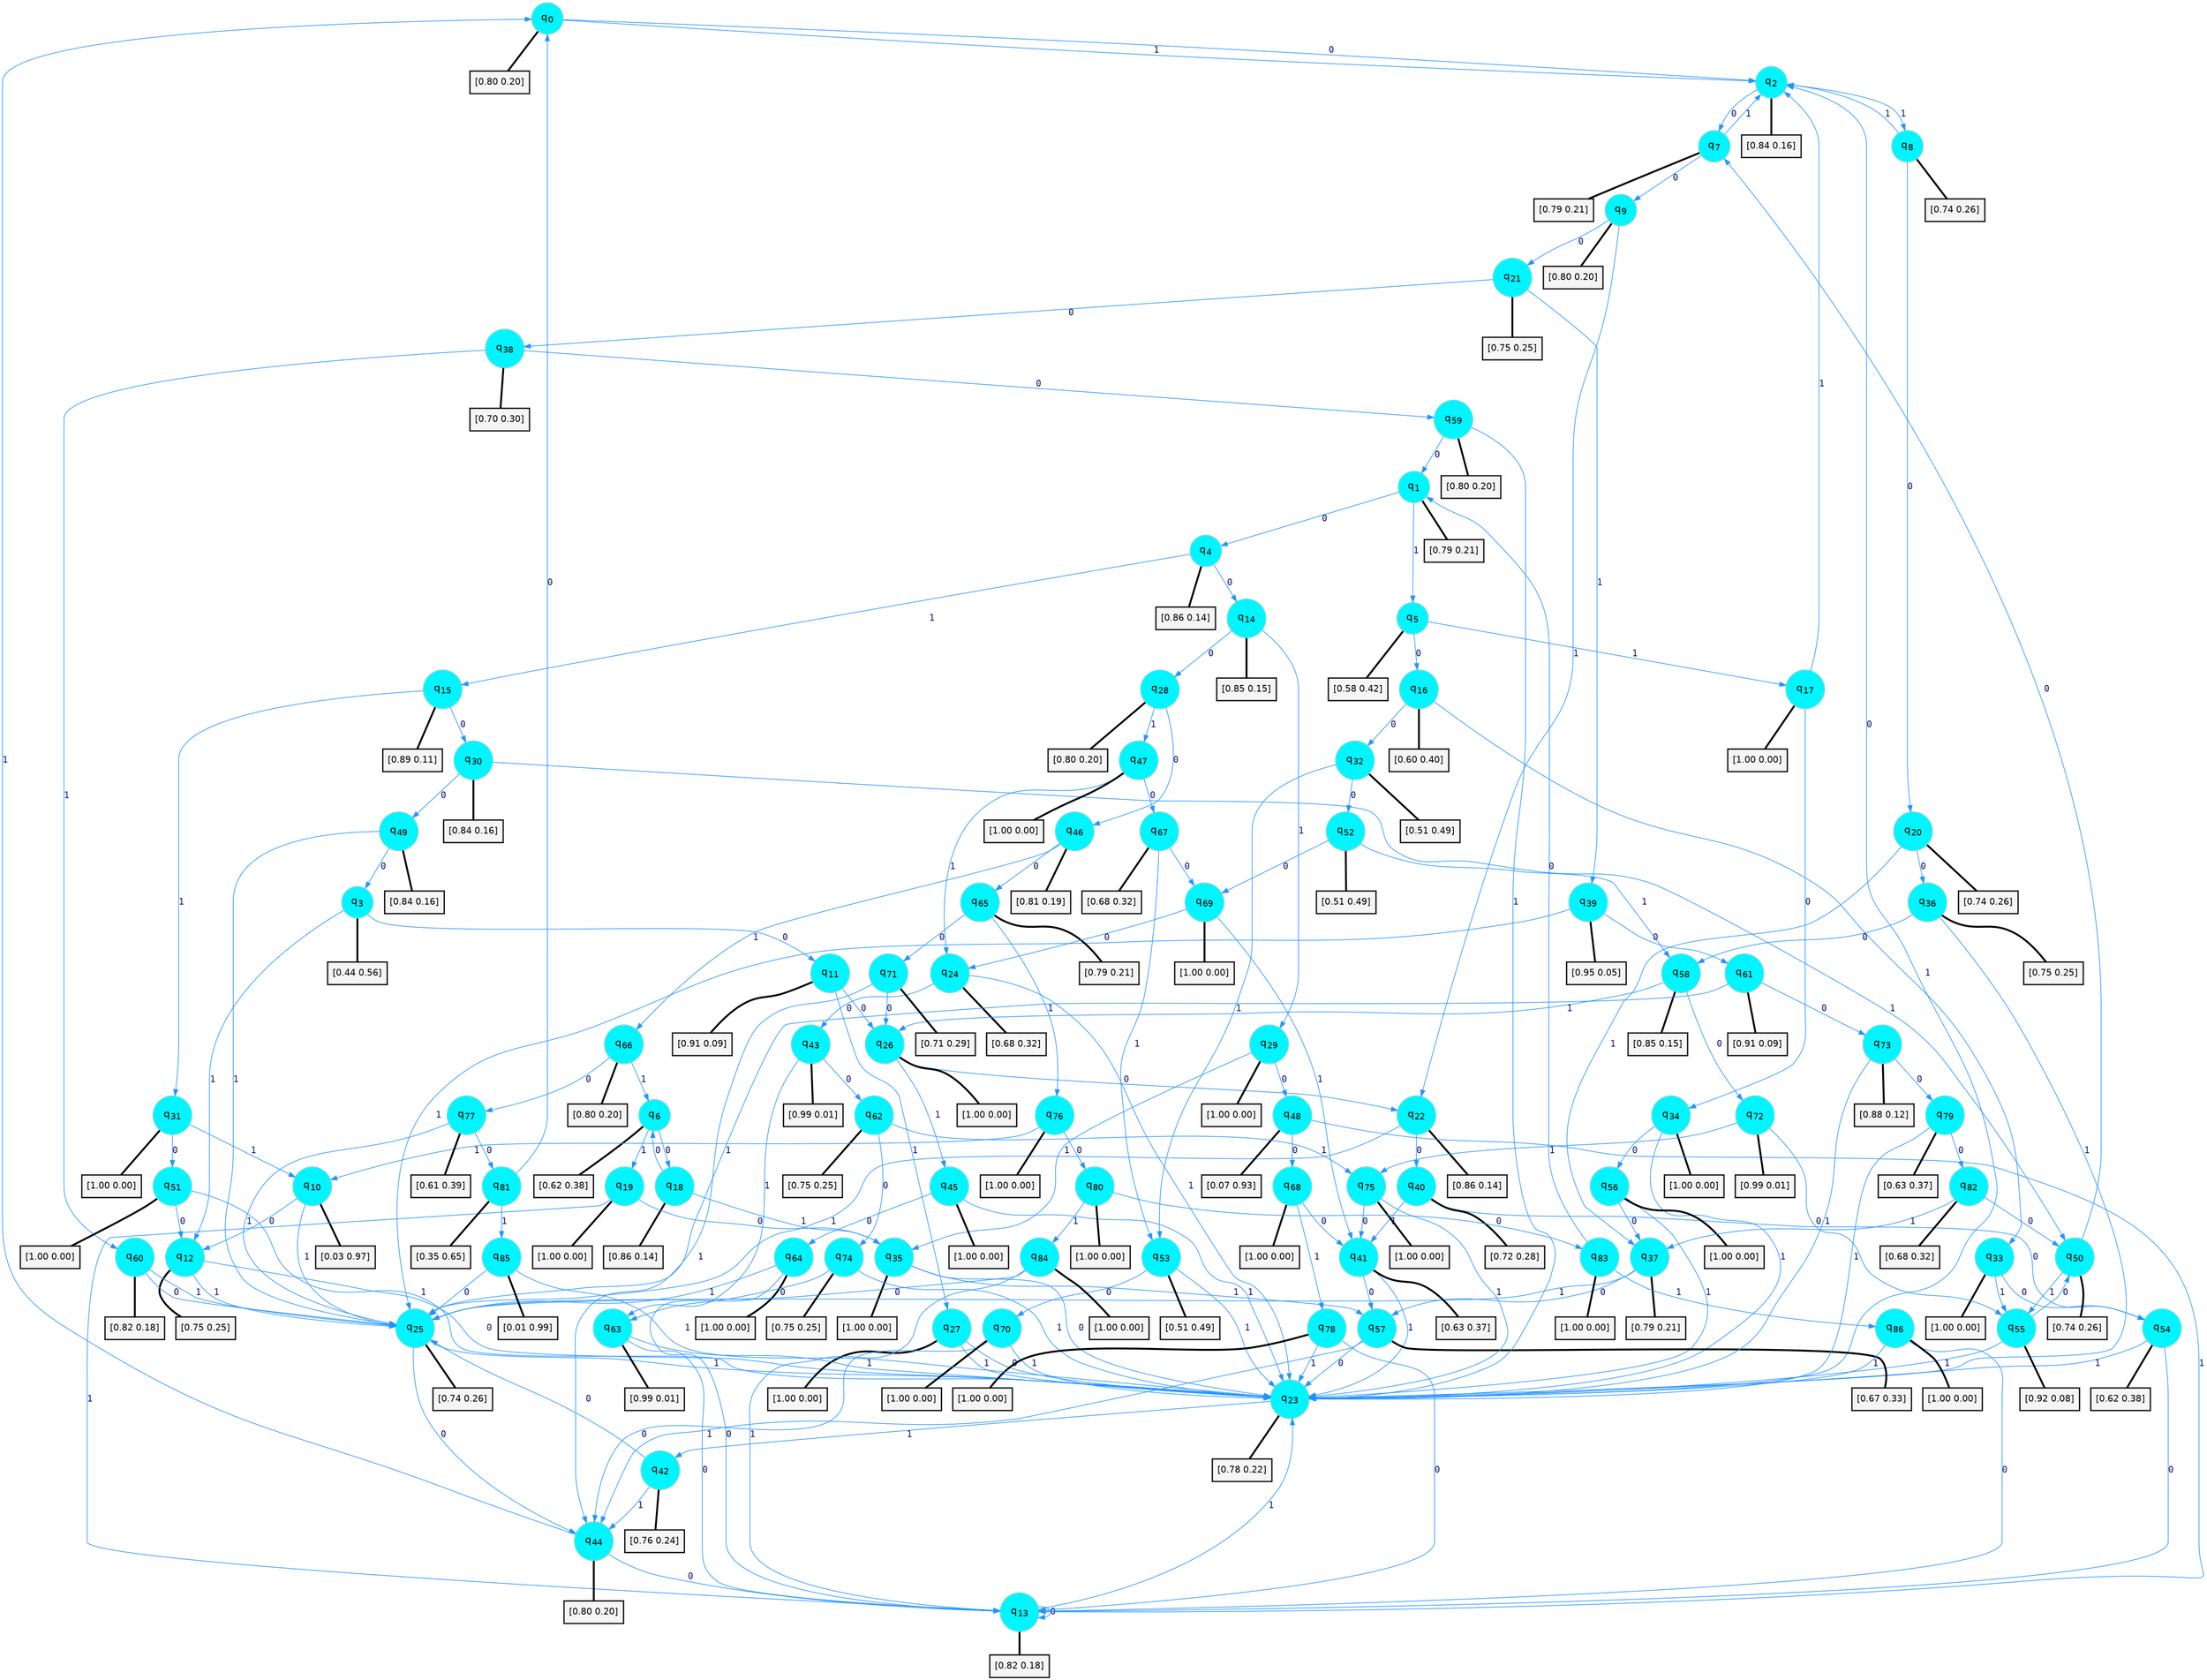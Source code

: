 digraph G {
graph [
bgcolor=transparent, dpi=300, rankdir=TD, size="40,25"];
node [
color=gray, fillcolor=turquoise1, fontcolor=black, fontname=Helvetica, fontsize=16, fontweight=bold, shape=circle, style=filled];
edge [
arrowsize=1, color=dodgerblue1, fontcolor=midnightblue, fontname=courier, fontweight=bold, penwidth=1, style=solid, weight=20];
0[label=<q<SUB>0</SUB>>];
1[label=<q<SUB>1</SUB>>];
2[label=<q<SUB>2</SUB>>];
3[label=<q<SUB>3</SUB>>];
4[label=<q<SUB>4</SUB>>];
5[label=<q<SUB>5</SUB>>];
6[label=<q<SUB>6</SUB>>];
7[label=<q<SUB>7</SUB>>];
8[label=<q<SUB>8</SUB>>];
9[label=<q<SUB>9</SUB>>];
10[label=<q<SUB>10</SUB>>];
11[label=<q<SUB>11</SUB>>];
12[label=<q<SUB>12</SUB>>];
13[label=<q<SUB>13</SUB>>];
14[label=<q<SUB>14</SUB>>];
15[label=<q<SUB>15</SUB>>];
16[label=<q<SUB>16</SUB>>];
17[label=<q<SUB>17</SUB>>];
18[label=<q<SUB>18</SUB>>];
19[label=<q<SUB>19</SUB>>];
20[label=<q<SUB>20</SUB>>];
21[label=<q<SUB>21</SUB>>];
22[label=<q<SUB>22</SUB>>];
23[label=<q<SUB>23</SUB>>];
24[label=<q<SUB>24</SUB>>];
25[label=<q<SUB>25</SUB>>];
26[label=<q<SUB>26</SUB>>];
27[label=<q<SUB>27</SUB>>];
28[label=<q<SUB>28</SUB>>];
29[label=<q<SUB>29</SUB>>];
30[label=<q<SUB>30</SUB>>];
31[label=<q<SUB>31</SUB>>];
32[label=<q<SUB>32</SUB>>];
33[label=<q<SUB>33</SUB>>];
34[label=<q<SUB>34</SUB>>];
35[label=<q<SUB>35</SUB>>];
36[label=<q<SUB>36</SUB>>];
37[label=<q<SUB>37</SUB>>];
38[label=<q<SUB>38</SUB>>];
39[label=<q<SUB>39</SUB>>];
40[label=<q<SUB>40</SUB>>];
41[label=<q<SUB>41</SUB>>];
42[label=<q<SUB>42</SUB>>];
43[label=<q<SUB>43</SUB>>];
44[label=<q<SUB>44</SUB>>];
45[label=<q<SUB>45</SUB>>];
46[label=<q<SUB>46</SUB>>];
47[label=<q<SUB>47</SUB>>];
48[label=<q<SUB>48</SUB>>];
49[label=<q<SUB>49</SUB>>];
50[label=<q<SUB>50</SUB>>];
51[label=<q<SUB>51</SUB>>];
52[label=<q<SUB>52</SUB>>];
53[label=<q<SUB>53</SUB>>];
54[label=<q<SUB>54</SUB>>];
55[label=<q<SUB>55</SUB>>];
56[label=<q<SUB>56</SUB>>];
57[label=<q<SUB>57</SUB>>];
58[label=<q<SUB>58</SUB>>];
59[label=<q<SUB>59</SUB>>];
60[label=<q<SUB>60</SUB>>];
61[label=<q<SUB>61</SUB>>];
62[label=<q<SUB>62</SUB>>];
63[label=<q<SUB>63</SUB>>];
64[label=<q<SUB>64</SUB>>];
65[label=<q<SUB>65</SUB>>];
66[label=<q<SUB>66</SUB>>];
67[label=<q<SUB>67</SUB>>];
68[label=<q<SUB>68</SUB>>];
69[label=<q<SUB>69</SUB>>];
70[label=<q<SUB>70</SUB>>];
71[label=<q<SUB>71</SUB>>];
72[label=<q<SUB>72</SUB>>];
73[label=<q<SUB>73</SUB>>];
74[label=<q<SUB>74</SUB>>];
75[label=<q<SUB>75</SUB>>];
76[label=<q<SUB>76</SUB>>];
77[label=<q<SUB>77</SUB>>];
78[label=<q<SUB>78</SUB>>];
79[label=<q<SUB>79</SUB>>];
80[label=<q<SUB>80</SUB>>];
81[label=<q<SUB>81</SUB>>];
82[label=<q<SUB>82</SUB>>];
83[label=<q<SUB>83</SUB>>];
84[label=<q<SUB>84</SUB>>];
85[label=<q<SUB>85</SUB>>];
86[label=<q<SUB>86</SUB>>];
87[label="[0.80 0.20]", shape=box,fontcolor=black, fontname=Helvetica, fontsize=14, penwidth=2, fillcolor=whitesmoke,color=black];
88[label="[0.79 0.21]", shape=box,fontcolor=black, fontname=Helvetica, fontsize=14, penwidth=2, fillcolor=whitesmoke,color=black];
89[label="[0.84 0.16]", shape=box,fontcolor=black, fontname=Helvetica, fontsize=14, penwidth=2, fillcolor=whitesmoke,color=black];
90[label="[0.44 0.56]", shape=box,fontcolor=black, fontname=Helvetica, fontsize=14, penwidth=2, fillcolor=whitesmoke,color=black];
91[label="[0.86 0.14]", shape=box,fontcolor=black, fontname=Helvetica, fontsize=14, penwidth=2, fillcolor=whitesmoke,color=black];
92[label="[0.58 0.42]", shape=box,fontcolor=black, fontname=Helvetica, fontsize=14, penwidth=2, fillcolor=whitesmoke,color=black];
93[label="[0.62 0.38]", shape=box,fontcolor=black, fontname=Helvetica, fontsize=14, penwidth=2, fillcolor=whitesmoke,color=black];
94[label="[0.79 0.21]", shape=box,fontcolor=black, fontname=Helvetica, fontsize=14, penwidth=2, fillcolor=whitesmoke,color=black];
95[label="[0.74 0.26]", shape=box,fontcolor=black, fontname=Helvetica, fontsize=14, penwidth=2, fillcolor=whitesmoke,color=black];
96[label="[0.80 0.20]", shape=box,fontcolor=black, fontname=Helvetica, fontsize=14, penwidth=2, fillcolor=whitesmoke,color=black];
97[label="[0.03 0.97]", shape=box,fontcolor=black, fontname=Helvetica, fontsize=14, penwidth=2, fillcolor=whitesmoke,color=black];
98[label="[0.91 0.09]", shape=box,fontcolor=black, fontname=Helvetica, fontsize=14, penwidth=2, fillcolor=whitesmoke,color=black];
99[label="[0.75 0.25]", shape=box,fontcolor=black, fontname=Helvetica, fontsize=14, penwidth=2, fillcolor=whitesmoke,color=black];
100[label="[0.82 0.18]", shape=box,fontcolor=black, fontname=Helvetica, fontsize=14, penwidth=2, fillcolor=whitesmoke,color=black];
101[label="[0.85 0.15]", shape=box,fontcolor=black, fontname=Helvetica, fontsize=14, penwidth=2, fillcolor=whitesmoke,color=black];
102[label="[0.89 0.11]", shape=box,fontcolor=black, fontname=Helvetica, fontsize=14, penwidth=2, fillcolor=whitesmoke,color=black];
103[label="[0.60 0.40]", shape=box,fontcolor=black, fontname=Helvetica, fontsize=14, penwidth=2, fillcolor=whitesmoke,color=black];
104[label="[1.00 0.00]", shape=box,fontcolor=black, fontname=Helvetica, fontsize=14, penwidth=2, fillcolor=whitesmoke,color=black];
105[label="[0.86 0.14]", shape=box,fontcolor=black, fontname=Helvetica, fontsize=14, penwidth=2, fillcolor=whitesmoke,color=black];
106[label="[1.00 0.00]", shape=box,fontcolor=black, fontname=Helvetica, fontsize=14, penwidth=2, fillcolor=whitesmoke,color=black];
107[label="[0.74 0.26]", shape=box,fontcolor=black, fontname=Helvetica, fontsize=14, penwidth=2, fillcolor=whitesmoke,color=black];
108[label="[0.75 0.25]", shape=box,fontcolor=black, fontname=Helvetica, fontsize=14, penwidth=2, fillcolor=whitesmoke,color=black];
109[label="[0.86 0.14]", shape=box,fontcolor=black, fontname=Helvetica, fontsize=14, penwidth=2, fillcolor=whitesmoke,color=black];
110[label="[0.78 0.22]", shape=box,fontcolor=black, fontname=Helvetica, fontsize=14, penwidth=2, fillcolor=whitesmoke,color=black];
111[label="[0.68 0.32]", shape=box,fontcolor=black, fontname=Helvetica, fontsize=14, penwidth=2, fillcolor=whitesmoke,color=black];
112[label="[0.74 0.26]", shape=box,fontcolor=black, fontname=Helvetica, fontsize=14, penwidth=2, fillcolor=whitesmoke,color=black];
113[label="[1.00 0.00]", shape=box,fontcolor=black, fontname=Helvetica, fontsize=14, penwidth=2, fillcolor=whitesmoke,color=black];
114[label="[1.00 0.00]", shape=box,fontcolor=black, fontname=Helvetica, fontsize=14, penwidth=2, fillcolor=whitesmoke,color=black];
115[label="[0.80 0.20]", shape=box,fontcolor=black, fontname=Helvetica, fontsize=14, penwidth=2, fillcolor=whitesmoke,color=black];
116[label="[1.00 0.00]", shape=box,fontcolor=black, fontname=Helvetica, fontsize=14, penwidth=2, fillcolor=whitesmoke,color=black];
117[label="[0.84 0.16]", shape=box,fontcolor=black, fontname=Helvetica, fontsize=14, penwidth=2, fillcolor=whitesmoke,color=black];
118[label="[1.00 0.00]", shape=box,fontcolor=black, fontname=Helvetica, fontsize=14, penwidth=2, fillcolor=whitesmoke,color=black];
119[label="[0.51 0.49]", shape=box,fontcolor=black, fontname=Helvetica, fontsize=14, penwidth=2, fillcolor=whitesmoke,color=black];
120[label="[1.00 0.00]", shape=box,fontcolor=black, fontname=Helvetica, fontsize=14, penwidth=2, fillcolor=whitesmoke,color=black];
121[label="[1.00 0.00]", shape=box,fontcolor=black, fontname=Helvetica, fontsize=14, penwidth=2, fillcolor=whitesmoke,color=black];
122[label="[1.00 0.00]", shape=box,fontcolor=black, fontname=Helvetica, fontsize=14, penwidth=2, fillcolor=whitesmoke,color=black];
123[label="[0.75 0.25]", shape=box,fontcolor=black, fontname=Helvetica, fontsize=14, penwidth=2, fillcolor=whitesmoke,color=black];
124[label="[0.79 0.21]", shape=box,fontcolor=black, fontname=Helvetica, fontsize=14, penwidth=2, fillcolor=whitesmoke,color=black];
125[label="[0.70 0.30]", shape=box,fontcolor=black, fontname=Helvetica, fontsize=14, penwidth=2, fillcolor=whitesmoke,color=black];
126[label="[0.95 0.05]", shape=box,fontcolor=black, fontname=Helvetica, fontsize=14, penwidth=2, fillcolor=whitesmoke,color=black];
127[label="[0.72 0.28]", shape=box,fontcolor=black, fontname=Helvetica, fontsize=14, penwidth=2, fillcolor=whitesmoke,color=black];
128[label="[0.63 0.37]", shape=box,fontcolor=black, fontname=Helvetica, fontsize=14, penwidth=2, fillcolor=whitesmoke,color=black];
129[label="[0.76 0.24]", shape=box,fontcolor=black, fontname=Helvetica, fontsize=14, penwidth=2, fillcolor=whitesmoke,color=black];
130[label="[0.99 0.01]", shape=box,fontcolor=black, fontname=Helvetica, fontsize=14, penwidth=2, fillcolor=whitesmoke,color=black];
131[label="[0.80 0.20]", shape=box,fontcolor=black, fontname=Helvetica, fontsize=14, penwidth=2, fillcolor=whitesmoke,color=black];
132[label="[1.00 0.00]", shape=box,fontcolor=black, fontname=Helvetica, fontsize=14, penwidth=2, fillcolor=whitesmoke,color=black];
133[label="[0.81 0.19]", shape=box,fontcolor=black, fontname=Helvetica, fontsize=14, penwidth=2, fillcolor=whitesmoke,color=black];
134[label="[1.00 0.00]", shape=box,fontcolor=black, fontname=Helvetica, fontsize=14, penwidth=2, fillcolor=whitesmoke,color=black];
135[label="[0.07 0.93]", shape=box,fontcolor=black, fontname=Helvetica, fontsize=14, penwidth=2, fillcolor=whitesmoke,color=black];
136[label="[0.84 0.16]", shape=box,fontcolor=black, fontname=Helvetica, fontsize=14, penwidth=2, fillcolor=whitesmoke,color=black];
137[label="[0.74 0.26]", shape=box,fontcolor=black, fontname=Helvetica, fontsize=14, penwidth=2, fillcolor=whitesmoke,color=black];
138[label="[1.00 0.00]", shape=box,fontcolor=black, fontname=Helvetica, fontsize=14, penwidth=2, fillcolor=whitesmoke,color=black];
139[label="[0.51 0.49]", shape=box,fontcolor=black, fontname=Helvetica, fontsize=14, penwidth=2, fillcolor=whitesmoke,color=black];
140[label="[0.51 0.49]", shape=box,fontcolor=black, fontname=Helvetica, fontsize=14, penwidth=2, fillcolor=whitesmoke,color=black];
141[label="[0.62 0.38]", shape=box,fontcolor=black, fontname=Helvetica, fontsize=14, penwidth=2, fillcolor=whitesmoke,color=black];
142[label="[0.92 0.08]", shape=box,fontcolor=black, fontname=Helvetica, fontsize=14, penwidth=2, fillcolor=whitesmoke,color=black];
143[label="[1.00 0.00]", shape=box,fontcolor=black, fontname=Helvetica, fontsize=14, penwidth=2, fillcolor=whitesmoke,color=black];
144[label="[0.67 0.33]", shape=box,fontcolor=black, fontname=Helvetica, fontsize=14, penwidth=2, fillcolor=whitesmoke,color=black];
145[label="[0.85 0.15]", shape=box,fontcolor=black, fontname=Helvetica, fontsize=14, penwidth=2, fillcolor=whitesmoke,color=black];
146[label="[0.80 0.20]", shape=box,fontcolor=black, fontname=Helvetica, fontsize=14, penwidth=2, fillcolor=whitesmoke,color=black];
147[label="[0.82 0.18]", shape=box,fontcolor=black, fontname=Helvetica, fontsize=14, penwidth=2, fillcolor=whitesmoke,color=black];
148[label="[0.91 0.09]", shape=box,fontcolor=black, fontname=Helvetica, fontsize=14, penwidth=2, fillcolor=whitesmoke,color=black];
149[label="[0.75 0.25]", shape=box,fontcolor=black, fontname=Helvetica, fontsize=14, penwidth=2, fillcolor=whitesmoke,color=black];
150[label="[0.99 0.01]", shape=box,fontcolor=black, fontname=Helvetica, fontsize=14, penwidth=2, fillcolor=whitesmoke,color=black];
151[label="[1.00 0.00]", shape=box,fontcolor=black, fontname=Helvetica, fontsize=14, penwidth=2, fillcolor=whitesmoke,color=black];
152[label="[0.79 0.21]", shape=box,fontcolor=black, fontname=Helvetica, fontsize=14, penwidth=2, fillcolor=whitesmoke,color=black];
153[label="[0.80 0.20]", shape=box,fontcolor=black, fontname=Helvetica, fontsize=14, penwidth=2, fillcolor=whitesmoke,color=black];
154[label="[0.68 0.32]", shape=box,fontcolor=black, fontname=Helvetica, fontsize=14, penwidth=2, fillcolor=whitesmoke,color=black];
155[label="[1.00 0.00]", shape=box,fontcolor=black, fontname=Helvetica, fontsize=14, penwidth=2, fillcolor=whitesmoke,color=black];
156[label="[1.00 0.00]", shape=box,fontcolor=black, fontname=Helvetica, fontsize=14, penwidth=2, fillcolor=whitesmoke,color=black];
157[label="[1.00 0.00]", shape=box,fontcolor=black, fontname=Helvetica, fontsize=14, penwidth=2, fillcolor=whitesmoke,color=black];
158[label="[0.71 0.29]", shape=box,fontcolor=black, fontname=Helvetica, fontsize=14, penwidth=2, fillcolor=whitesmoke,color=black];
159[label="[0.99 0.01]", shape=box,fontcolor=black, fontname=Helvetica, fontsize=14, penwidth=2, fillcolor=whitesmoke,color=black];
160[label="[0.88 0.12]", shape=box,fontcolor=black, fontname=Helvetica, fontsize=14, penwidth=2, fillcolor=whitesmoke,color=black];
161[label="[0.75 0.25]", shape=box,fontcolor=black, fontname=Helvetica, fontsize=14, penwidth=2, fillcolor=whitesmoke,color=black];
162[label="[1.00 0.00]", shape=box,fontcolor=black, fontname=Helvetica, fontsize=14, penwidth=2, fillcolor=whitesmoke,color=black];
163[label="[1.00 0.00]", shape=box,fontcolor=black, fontname=Helvetica, fontsize=14, penwidth=2, fillcolor=whitesmoke,color=black];
164[label="[0.61 0.39]", shape=box,fontcolor=black, fontname=Helvetica, fontsize=14, penwidth=2, fillcolor=whitesmoke,color=black];
165[label="[1.00 0.00]", shape=box,fontcolor=black, fontname=Helvetica, fontsize=14, penwidth=2, fillcolor=whitesmoke,color=black];
166[label="[0.63 0.37]", shape=box,fontcolor=black, fontname=Helvetica, fontsize=14, penwidth=2, fillcolor=whitesmoke,color=black];
167[label="[1.00 0.00]", shape=box,fontcolor=black, fontname=Helvetica, fontsize=14, penwidth=2, fillcolor=whitesmoke,color=black];
168[label="[0.35 0.65]", shape=box,fontcolor=black, fontname=Helvetica, fontsize=14, penwidth=2, fillcolor=whitesmoke,color=black];
169[label="[0.68 0.32]", shape=box,fontcolor=black, fontname=Helvetica, fontsize=14, penwidth=2, fillcolor=whitesmoke,color=black];
170[label="[1.00 0.00]", shape=box,fontcolor=black, fontname=Helvetica, fontsize=14, penwidth=2, fillcolor=whitesmoke,color=black];
171[label="[1.00 0.00]", shape=box,fontcolor=black, fontname=Helvetica, fontsize=14, penwidth=2, fillcolor=whitesmoke,color=black];
172[label="[0.01 0.99]", shape=box,fontcolor=black, fontname=Helvetica, fontsize=14, penwidth=2, fillcolor=whitesmoke,color=black];
173[label="[1.00 0.00]", shape=box,fontcolor=black, fontname=Helvetica, fontsize=14, penwidth=2, fillcolor=whitesmoke,color=black];
0->2 [label=0];
0->2 [label=1];
0->87 [arrowhead=none, penwidth=3,color=black];
1->4 [label=0];
1->5 [label=1];
1->88 [arrowhead=none, penwidth=3,color=black];
2->7 [label=0];
2->8 [label=1];
2->89 [arrowhead=none, penwidth=3,color=black];
3->11 [label=0];
3->12 [label=1];
3->90 [arrowhead=none, penwidth=3,color=black];
4->14 [label=0];
4->15 [label=1];
4->91 [arrowhead=none, penwidth=3,color=black];
5->16 [label=0];
5->17 [label=1];
5->92 [arrowhead=none, penwidth=3,color=black];
6->18 [label=0];
6->19 [label=1];
6->93 [arrowhead=none, penwidth=3,color=black];
7->9 [label=0];
7->2 [label=1];
7->94 [arrowhead=none, penwidth=3,color=black];
8->20 [label=0];
8->2 [label=1];
8->95 [arrowhead=none, penwidth=3,color=black];
9->21 [label=0];
9->22 [label=1];
9->96 [arrowhead=none, penwidth=3,color=black];
10->12 [label=0];
10->25 [label=1];
10->97 [arrowhead=none, penwidth=3,color=black];
11->26 [label=0];
11->27 [label=1];
11->98 [arrowhead=none, penwidth=3,color=black];
12->23 [label=0];
12->25 [label=1];
12->99 [arrowhead=none, penwidth=3,color=black];
13->13 [label=0];
13->23 [label=1];
13->100 [arrowhead=none, penwidth=3,color=black];
14->28 [label=0];
14->29 [label=1];
14->101 [arrowhead=none, penwidth=3,color=black];
15->30 [label=0];
15->31 [label=1];
15->102 [arrowhead=none, penwidth=3,color=black];
16->32 [label=0];
16->33 [label=1];
16->103 [arrowhead=none, penwidth=3,color=black];
17->34 [label=0];
17->2 [label=1];
17->104 [arrowhead=none, penwidth=3,color=black];
18->6 [label=0];
18->35 [label=1];
18->105 [arrowhead=none, penwidth=3,color=black];
19->35 [label=0];
19->13 [label=1];
19->106 [arrowhead=none, penwidth=3,color=black];
20->36 [label=0];
20->37 [label=1];
20->107 [arrowhead=none, penwidth=3,color=black];
21->38 [label=0];
21->39 [label=1];
21->108 [arrowhead=none, penwidth=3,color=black];
22->40 [label=0];
22->25 [label=1];
22->109 [arrowhead=none, penwidth=3,color=black];
23->2 [label=0];
23->42 [label=1];
23->110 [arrowhead=none, penwidth=3,color=black];
24->43 [label=0];
24->23 [label=1];
24->111 [arrowhead=none, penwidth=3,color=black];
25->44 [label=0];
25->23 [label=1];
25->112 [arrowhead=none, penwidth=3,color=black];
26->22 [label=0];
26->45 [label=1];
26->113 [arrowhead=none, penwidth=3,color=black];
27->23 [label=0];
27->23 [label=1];
27->114 [arrowhead=none, penwidth=3,color=black];
28->46 [label=0];
28->47 [label=1];
28->115 [arrowhead=none, penwidth=3,color=black];
29->48 [label=0];
29->35 [label=1];
29->116 [arrowhead=none, penwidth=3,color=black];
30->49 [label=0];
30->50 [label=1];
30->117 [arrowhead=none, penwidth=3,color=black];
31->51 [label=0];
31->10 [label=1];
31->118 [arrowhead=none, penwidth=3,color=black];
32->52 [label=0];
32->53 [label=1];
32->119 [arrowhead=none, penwidth=3,color=black];
33->54 [label=0];
33->55 [label=1];
33->120 [arrowhead=none, penwidth=3,color=black];
34->56 [label=0];
34->23 [label=1];
34->121 [arrowhead=none, penwidth=3,color=black];
35->23 [label=0];
35->57 [label=1];
35->122 [arrowhead=none, penwidth=3,color=black];
36->58 [label=0];
36->23 [label=1];
36->123 [arrowhead=none, penwidth=3,color=black];
37->57 [label=0];
37->25 [label=1];
37->124 [arrowhead=none, penwidth=3,color=black];
38->59 [label=0];
38->60 [label=1];
38->125 [arrowhead=none, penwidth=3,color=black];
39->61 [label=0];
39->25 [label=1];
39->126 [arrowhead=none, penwidth=3,color=black];
40->54 [label=0];
40->41 [label=1];
40->127 [arrowhead=none, penwidth=3,color=black];
41->57 [label=0];
41->23 [label=1];
41->128 [arrowhead=none, penwidth=3,color=black];
42->25 [label=0];
42->44 [label=1];
42->129 [arrowhead=none, penwidth=3,color=black];
43->62 [label=0];
43->63 [label=1];
43->130 [arrowhead=none, penwidth=3,color=black];
44->13 [label=0];
44->0 [label=1];
44->131 [arrowhead=none, penwidth=3,color=black];
45->64 [label=0];
45->23 [label=1];
45->132 [arrowhead=none, penwidth=3,color=black];
46->65 [label=0];
46->66 [label=1];
46->133 [arrowhead=none, penwidth=3,color=black];
47->67 [label=0];
47->24 [label=1];
47->134 [arrowhead=none, penwidth=3,color=black];
48->68 [label=0];
48->13 [label=1];
48->135 [arrowhead=none, penwidth=3,color=black];
49->3 [label=0];
49->25 [label=1];
49->136 [arrowhead=none, penwidth=3,color=black];
50->7 [label=0];
50->55 [label=1];
50->137 [arrowhead=none, penwidth=3,color=black];
51->12 [label=0];
51->23 [label=1];
51->138 [arrowhead=none, penwidth=3,color=black];
52->69 [label=0];
52->58 [label=1];
52->139 [arrowhead=none, penwidth=3,color=black];
53->70 [label=0];
53->23 [label=1];
53->140 [arrowhead=none, penwidth=3,color=black];
54->13 [label=0];
54->23 [label=1];
54->141 [arrowhead=none, penwidth=3,color=black];
55->50 [label=0];
55->23 [label=1];
55->142 [arrowhead=none, penwidth=3,color=black];
56->37 [label=0];
56->23 [label=1];
56->143 [arrowhead=none, penwidth=3,color=black];
57->23 [label=0];
57->44 [label=1];
57->144 [arrowhead=none, penwidth=3,color=black];
58->72 [label=0];
58->26 [label=1];
58->145 [arrowhead=none, penwidth=3,color=black];
59->1 [label=0];
59->23 [label=1];
59->146 [arrowhead=none, penwidth=3,color=black];
60->25 [label=0];
60->25 [label=1];
60->147 [arrowhead=none, penwidth=3,color=black];
61->73 [label=0];
61->25 [label=1];
61->148 [arrowhead=none, penwidth=3,color=black];
62->74 [label=0];
62->75 [label=1];
62->149 [arrowhead=none, penwidth=3,color=black];
63->13 [label=0];
63->23 [label=1];
63->150 [arrowhead=none, penwidth=3,color=black];
64->13 [label=0];
64->25 [label=1];
64->151 [arrowhead=none, penwidth=3,color=black];
65->71 [label=0];
65->76 [label=1];
65->152 [arrowhead=none, penwidth=3,color=black];
66->77 [label=0];
66->6 [label=1];
66->153 [arrowhead=none, penwidth=3,color=black];
67->69 [label=0];
67->53 [label=1];
67->154 [arrowhead=none, penwidth=3,color=black];
68->41 [label=0];
68->78 [label=1];
68->155 [arrowhead=none, penwidth=3,color=black];
69->24 [label=0];
69->41 [label=1];
69->156 [arrowhead=none, penwidth=3,color=black];
70->44 [label=0];
70->23 [label=1];
70->157 [arrowhead=none, penwidth=3,color=black];
71->26 [label=0];
71->44 [label=1];
71->158 [arrowhead=none, penwidth=3,color=black];
72->55 [label=0];
72->75 [label=1];
72->159 [arrowhead=none, penwidth=3,color=black];
73->79 [label=0];
73->23 [label=1];
73->160 [arrowhead=none, penwidth=3,color=black];
74->63 [label=0];
74->23 [label=1];
74->161 [arrowhead=none, penwidth=3,color=black];
75->41 [label=0];
75->23 [label=1];
75->162 [arrowhead=none, penwidth=3,color=black];
76->80 [label=0];
76->10 [label=1];
76->163 [arrowhead=none, penwidth=3,color=black];
77->81 [label=0];
77->25 [label=1];
77->164 [arrowhead=none, penwidth=3,color=black];
78->13 [label=0];
78->23 [label=1];
78->165 [arrowhead=none, penwidth=3,color=black];
79->82 [label=0];
79->23 [label=1];
79->166 [arrowhead=none, penwidth=3,color=black];
80->83 [label=0];
80->84 [label=1];
80->167 [arrowhead=none, penwidth=3,color=black];
81->0 [label=0];
81->85 [label=1];
81->168 [arrowhead=none, penwidth=3,color=black];
82->50 [label=0];
82->37 [label=1];
82->169 [arrowhead=none, penwidth=3,color=black];
83->1 [label=0];
83->86 [label=1];
83->170 [arrowhead=none, penwidth=3,color=black];
84->25 [label=0];
84->13 [label=1];
84->171 [arrowhead=none, penwidth=3,color=black];
85->25 [label=0];
85->23 [label=1];
85->172 [arrowhead=none, penwidth=3,color=black];
86->13 [label=0];
86->23 [label=1];
86->173 [arrowhead=none, penwidth=3,color=black];
}
